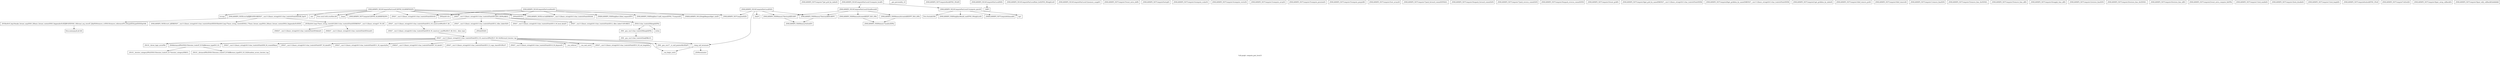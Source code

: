 digraph "Call graph: compute_pair_local.ll" {
	label="Call graph: compute_pair_local.ll";

	Node0x5584121ccf30 [shape=record,label="{_ZN9LAMMPS_NS7Compute17get_grid_by_indexEi}"];
	Node0x5584121f0f30 [shape=record,label="{_ZN9LAMMPS_NS16ComputePairLocalC2EPNS_6LAMMPSEiPPc}"];
	Node0x5584121f0f30 -> Node0x5584121f04f0;
	Node0x5584121f0f30 -> Node0x5584122042e0;
	Node0x5584121f0f30 -> Node0x5584121b0450;
	Node0x5584121f0f30 -> Node0x5584121ab9f0;
	Node0x5584121f0f30 -> Node0x55841217d590;
	Node0x5584121f0f30 -> Node0x5584121f25d0;
	Node0x5584121f0f30 -> Node0x55841217ea10;
	Node0x5584121f0f30 -> Node0x5584122178b0;
	Node0x5584121f0f30 -> Node0x55841217c990;
	Node0x5584121f0f30 -> Node0x558412217610;
	Node0x5584121f0f30 -> Node0x55841217c5b0;
	Node0x5584121f0f30 -> Node0x55841217eab0;
	Node0x5584121f04f0 [shape=record,label="{_ZN9LAMMPS_NS7ComputeC2EPNS_6LAMMPSEiPPc}"];
	Node0x5584121f25d0 [shape=record,label="{_ZN9LAMMPS_NS5Error3allERKNSt7__cxx1112basic_stringIcSt11char_traitsIcESaIcEEEiS8_}"];
	Node0x5584122042e0 [shape=record,label="{_ZNSaIcEC1Ev}"];
	Node0x5584121b0450 [shape=record,label="{_ZNSt7__cxx1112basic_stringIcSt11char_traitsIcESaIcEEC2IS3_EEPKcRKS3_}"];
	Node0x5584121b0450 -> Node0x5584121eae90;
	Node0x5584121b0450 -> Node0x5584121f0aa0;
	Node0x5584121b0450 -> Node0x5584121c8990;
	Node0x5584121b0450 -> Node0x5584121eaf20;
	Node0x5584121b0450 -> Node0x55841217e610;
	Node0x55841217d4e0 [shape=record,label="{__gxx_personality_v0}"];
	Node0x55841217ea10 [shape=record,label="{_ZNSt7__cxx1112basic_stringIcSt11char_traitsIcESaIcEED1Ev}"];
	Node0x55841217d590 [shape=record,label="{_ZNSaIcED1Ev}"];
	Node0x55841217c5b0 [shape=record,label="{llvm.umul.with.overflow.i64}"];
	Node0x55841217eab0 [shape=record,label="{_Znam}"];
	Node0x5584122178b0 [shape=record,label="{strcmp}"];
	Node0x558412217610 [shape=record,label="{atoi}"];
	Node0x55841217c990 [shape=record,label="{_ZN9LAMMPS_NS5Error3allIJRPcEEEvRKNSt7__cxx1112basic_stringIcSt11char_traitsIcESaIcEEEiSB_DpOT_}"];
	Node0x55841217c990 -> Node0x55841218fa30;
	Node0x55841217c990 -> Node0x558412191df0;
	Node0x55841217c990 -> Node0x5584121a0470;
	Node0x5584121ab9f0 [shape=record,label="{_ZN9LAMMPS_NS7ComputeD2Ev}"];
	Node0x5584121e71f0 [shape=record,label="{_ZN9LAMMPS_NS16ComputePairLocalD2Ev}"];
	Node0x5584121e71f0 -> Node0x55841218da40;
	Node0x5584121e71f0 -> Node0x5584121908d0;
	Node0x5584121e71f0 -> Node0x558412192ea0;
	Node0x5584121e71f0 -> Node0x558412194c30;
	Node0x5584121e71f0 -> Node0x5584121ab9f0;
	Node0x55841218da40 [shape=record,label="{_ZN9LAMMPS_NS6Memory7destroyIdEEvRPT_}"];
	Node0x55841218da40 -> Node0x558412196d80;
	Node0x558412194c30 [shape=record,label="{__clang_call_terminate}"];
	Node0x558412194c30 -> Node0x5584121984d0;
	Node0x558412194c30 -> Node0x55841219af90;
	Node0x5584121984d0 [shape=record,label="{__cxa_begin_catch}"];
	Node0x55841219af90 [shape=record,label="{_ZSt9terminatev}"];
	Node0x5584121908d0 [shape=record,label="{_ZN9LAMMPS_NS6Memory7destroyIdEEvRPPT_}"];
	Node0x5584121908d0 -> Node0x558412196d80;
	Node0x558412206060 [shape=record,label="{_ZN9LAMMPS_NS7Compute4lockEPNS_3FixEll}"];
	Node0x558412192ea0 [shape=record,label="{_ZdaPv}"];
	Node0x558412195ef0 [shape=record,label="{_ZN9LAMMPS_NS16ComputePairLocalD0Ev}"];
	Node0x558412195ef0 -> Node0x5584121a1600;
	Node0x5584121a1600 [shape=record,label="{_ZdlPv}"];
	Node0x5584121a4860 [shape=record,label="{_ZN9LAMMPS_NS16ComputePairLocal4initEv}"];
	Node0x5584121a4860 -> Node0x5584122042e0;
	Node0x5584121a4860 -> Node0x5584121b0450;
	Node0x5584121a4860 -> Node0x5584121a8290;
	Node0x5584121a4860 -> Node0x5584121a6f00;
	Node0x5584121a4860 -> Node0x5584121f25d0;
	Node0x5584121a4860 -> Node0x55841217ea10;
	Node0x5584121a4860 -> Node0x55841217d590;
	Node0x5584121a4860 -> Node0x5584121a5b20;
	Node0x5584121a5b20 [shape=record,label="{_ZNK9LAMMPS_NS8Neighbor12find_requestEPvi}"];
	Node0x5584121a6f00 [shape=record,label="{_ZNK9LAMMPS_NS12NeighRequest8get_sizeEv}"];
	Node0x5584121a8290 [shape=record,label="{_ZN9LAMMPS_NS8Neighbor11add_requestEPNS_7ComputeEi}"];
	Node0x5584121a8b20 [shape=record,label="{_ZN9LAMMPS_NS16ComputePairLocal9init_listEiPNS_9NeighListE}"];
	Node0x5584121aa220 [shape=record,label="{_ZN9LAMMPS_NS16ComputePairLocal13compute_localEv}"];
	Node0x5584121aa220 -> Node0x5584121aa990;
	Node0x5584121aa220 -> Node0x5584121acbc0;
	Node0x5584121aa990 [shape=record,label="{_ZN9LAMMPS_NS16ComputePairLocal13compute_pairsEi}"];
	Node0x5584121aa990 -> Node0x5584121ad9e0;
	Node0x5584121aa990 -> Node0x5584121b5ab0;
	Node0x5584121aa990 -> Node0x5584121b6500;
	Node0x5584121aa990 -> Node0x5584121b5b30;
	Node0x5584121acbc0 [shape=record,label="{_ZN9LAMMPS_NS16ComputePairLocal10reallocateEi}"];
	Node0x5584121acbc0 -> Node0x55841218da40;
	Node0x5584121acbc0 -> Node0x5584121b7680;
	Node0x5584121acbc0 -> Node0x5584121908d0;
	Node0x5584121acbc0 -> Node0x5584121b8df0;
	Node0x5584121ad9e0 [shape=record,label="{_ZN9LAMMPS_NS8Neighbor9build_oneEPNS_9NeighListEi}"];
	Node0x5584121b5ab0 [shape=record,label="{_ZNK9LAMMPS_NS7Compute6sbmaskEi}"];
	Node0x5584121b5b30 [shape=record,label="{llvm.fmuladd.f64}"];
	Node0x5584121b6500 [shape=record,label="{sqrt}"];
	Node0x5584121b7680 [shape=record,label="{_ZN9LAMMPS_NS6Memory6createIdEEPT_RS3_iPKc}"];
	Node0x5584121b7680 -> Node0x5584121ba230;
	Node0x5584121b8df0 [shape=record,label="{_ZN9LAMMPS_NS6Memory6createIdEEPPT_RS4_iiPKc}"];
	Node0x5584121b8df0 -> Node0x5584121ba230;
	Node0x5584121bb4d0 [shape=record,label="{_ZN9LAMMPS_NS16ComputePairLocal12memory_usageEv}"];
	Node0x5584121bbe60 [shape=record,label="{_ZN9LAMMPS_NS7Compute15reset_extra_dofEv}"];
	Node0x5584121bc4d0 [shape=record,label="{_ZN9LAMMPS_NS7Compute5setupEv}"];
	Node0x5584121bca40 [shape=record,label="{_ZN9LAMMPS_NS7Compute14compute_scalarEv}"];
	Node0x5584121bd930 [shape=record,label="{_ZN9LAMMPS_NS7Compute14compute_vectorEv}"];
	Node0x5584121c91a0 [shape=record,label="{_ZN9LAMMPS_NS7Compute13compute_arrayEv}"];
	Node0x5584121c09e0 [shape=record,label="{_ZN9LAMMPS_NS7Compute15compute_peratomEv}"];
	Node0x5584121c1800 [shape=record,label="{_ZN9LAMMPS_NS7Compute15compute_pergridEv}"];
	Node0x5584121c3710 [shape=record,label="{_ZN9LAMMPS_NS7Compute10set_arraysEi}"];
	Node0x5584121c4590 [shape=record,label="{_ZN9LAMMPS_NS7Compute17pack_forward_commEiPiPdiS1_}"];
	Node0x5584121c69d0 [shape=record,label="{_ZN9LAMMPS_NS7Compute19unpack_forward_commEiiPd}"];
	Node0x5584121c7290 [shape=record,label="{_ZN9LAMMPS_NS7Compute17pack_reverse_commEiiPd}"];
	Node0x5584121c9750 [shape=record,label="{_ZN9LAMMPS_NS7Compute19unpack_reverse_commEiPiPd}"];
	Node0x558412182cd0 [shape=record,label="{_ZN9LAMMPS_NS7Compute10reset_gridEv}"];
	Node0x5584121cbef0 [shape=record,label="{_ZN9LAMMPS_NS7Compute16get_grid_by_nameERKNSt7__cxx1112basic_stringIcSt11char_traitsIcESaIcEEERi}"];
	Node0x5584121d24d0 [shape=record,label="{_ZN9LAMMPS_NS7Compute20get_griddata_by_nameEiRKNSt7__cxx1112basic_stringIcSt11char_traitsIcESaIcEEERi}"];
	Node0x5584121d8960 [shape=record,label="{_ZN9LAMMPS_NS7Compute21get_griddata_by_indexEi}"];
	Node0x5584121f5c90 [shape=record,label="{_ZN9LAMMPS_NS7Compute14dof_remove_preEv}"];
	Node0x5584121ebd90 [shape=record,label="{_ZN9LAMMPS_NS7Compute10dof_removeEi}"];
	Node0x5584121ee0e0 [shape=record,label="{_ZN9LAMMPS_NS7Compute11remove_biasEiPd}"];
	Node0x5584121f2010 [shape=record,label="{_ZN9LAMMPS_NS7Compute15remove_bias_thrEiPdS1_}"];
	Node0x5584121f2900 [shape=record,label="{_ZN9LAMMPS_NS7Compute15remove_bias_allEv}"];
	Node0x5584121f3410 [shape=record,label="{_ZN9LAMMPS_NS7Compute16reapply_bias_allEv}"];
	Node0x5584121f4600 [shape=record,label="{_ZN9LAMMPS_NS7Compute12restore_biasEiPd}"];
	Node0x5584121f9cc0 [shape=record,label="{_ZN9LAMMPS_NS7Compute16restore_bias_thrEiPdS1_}"];
	Node0x5584121fae90 [shape=record,label="{_ZN9LAMMPS_NS7Compute16restore_bias_allEv}"];
	Node0x5584121fc0f0 [shape=record,label="{_ZN9LAMMPS_NS7Compute23reset_extra_compute_fixEPKc}"];
	Node0x5584121ffa80 [shape=record,label="{_ZN9LAMMPS_NS7Compute11lock_enableEv}"];
	Node0x558412201490 [shape=record,label="{_ZN9LAMMPS_NS7Compute12lock_disableEv}"];
	Node0x5584122044a0 [shape=record,label="{_ZN9LAMMPS_NS7Compute11lock_lengthEv}"];
	Node0x558412206cc0 [shape=record,label="{_ZN9LAMMPS_NS7Compute6unlockEPNS_3FixE}"];
	Node0x558412207990 [shape=record,label="{_ZN9LAMMPS_NS7Compute7refreshEv}"];
	Node0x558412207c50 [shape=record,label="{_ZN9LAMMPS_NS7Compute19pair_setup_callbackEii}"];
	Node0x5584121eae90 [shape=record,label="{_ZNSt7__cxx1112basic_stringIcSt11char_traitsIcESaIcEE13_M_local_dataEv}"];
	Node0x5584121f0aa0 [shape=record,label="{_ZNSt7__cxx1112basic_stringIcSt11char_traitsIcESaIcEE12_Alloc_hiderC1EPcRKS3_}"];
	Node0x558412209030 [shape=record,label="{_ZN9LAMMPS_NS7Compute19pair_tally_callbackEiiiidddddd}"];
	Node0x5584121eaf20 [shape=record,label="{_ZNSt7__cxx1112basic_stringIcSt11char_traitsIcESaIcEE12_M_constructIPKcEEvT_S8_}"];
	Node0x5584121eaf20 -> Node0x55841220ad80;
	Node0x5584121c8990 [shape=record,label="{_ZNSt11char_traitsIcE6lengthEPKc}"];
	Node0x5584121c8990 -> Node0x55841220c5b0;
	Node0x5584121c8990 -> Node0x55841220a590;
	Node0x55841217e610 [shape=record,label="{_ZNSt7__cxx1112basic_stringIcSt11char_traitsIcESaIcEE12_Alloc_hiderD2Ev}"];
	Node0x55841217e610 -> Node0x55841220ac70;
	Node0x55841220ad80 [shape=record,label="{_ZNSt7__cxx1112basic_stringIcSt11char_traitsIcESaIcEE16_M_construct_auxIPKcEEvT_S8_St12__false_type}"];
	Node0x55841220ad80 -> Node0x55841220e800;
	Node0x55841220e800 [shape=record,label="{_ZNSt7__cxx1112basic_stringIcSt11char_traitsIcESaIcEE12_M_constructIPKcEEvT_S8_St20forward_iterator_tag}"];
	Node0x55841220e800 -> Node0x558412210a10;
	Node0x55841220e800 -> Node0x558412211fd0;
	Node0x55841220e800 -> Node0x5584121b3ec0;
	Node0x55841220e800 -> Node0x5584121842e0;
	Node0x55841220e800 -> Node0x55841217a970;
	Node0x55841220e800 -> Node0x558412226170;
	Node0x55841220e800 -> Node0x5584122261f0;
	Node0x55841220e800 -> Node0x558412226270;
	Node0x55841220e800 -> Node0x5584121984d0;
	Node0x55841220e800 -> Node0x5584122262f0;
	Node0x55841220e800 -> Node0x558412226370;
	Node0x55841220e800 -> Node0x5584122263f0;
	Node0x55841220e800 -> Node0x558412226470;
	Node0x55841220e800 -> Node0x558412194c30;
	Node0x558412210a10 [shape=record,label="{_ZN9__gnu_cxx17__is_null_pointerIKcEEbPT_}"];
	Node0x558412211fd0 [shape=record,label="{_ZSt19__throw_logic_errorPKc}"];
	Node0x5584121b3ec0 [shape=record,label="{_ZSt8distanceIPKcENSt15iterator_traitsIT_E15difference_typeES3_S3_}"];
	Node0x5584121b3ec0 -> Node0x558412182eb0;
	Node0x5584121b3ec0 -> Node0x55841218fd10;
	Node0x55841217a970 [shape=record,label="{_ZNSt7__cxx1112basic_stringIcSt11char_traitsIcESaIcEE7_M_dataEPc}"];
	Node0x5584121842e0 [shape=record,label="{_ZNSt7__cxx1112basic_stringIcSt11char_traitsIcESaIcEE9_M_createERmm}"];
	Node0x558412226170 [shape=record,label="{_ZNSt7__cxx1112basic_stringIcSt11char_traitsIcESaIcEE11_M_capacityEm}"];
	Node0x558412226270 [shape=record,label="{_ZNSt7__cxx1112basic_stringIcSt11char_traitsIcESaIcEE13_S_copy_charsEPcPKcS7_}"];
	Node0x5584122261f0 [shape=record,label="{_ZNKSt7__cxx1112basic_stringIcSt11char_traitsIcESaIcEE7_M_dataEv}"];
	Node0x5584122262f0 [shape=record,label="{_ZNSt7__cxx1112basic_stringIcSt11char_traitsIcESaIcEE10_M_disposeEv}"];
	Node0x558412226370 [shape=record,label="{__cxa_rethrow}"];
	Node0x5584122263f0 [shape=record,label="{__cxa_end_catch}"];
	Node0x558412226470 [shape=record,label="{_ZNSt7__cxx1112basic_stringIcSt11char_traitsIcESaIcEE13_M_set_lengthEm}"];
	Node0x55841218fd10 [shape=record,label="{_ZSt10__distanceIPKcENSt15iterator_traitsIT_E15difference_typeES3_S3_St26random_access_iterator_tag}"];
	Node0x558412182eb0 [shape=record,label="{_ZSt19__iterator_categoryIPKcENSt15iterator_traitsIT_E17iterator_categoryERKS3_}"];
	Node0x55841220c5b0 [shape=record,label="{_ZN9__gnu_cxx11char_traitsIcE6lengthEPKc}"];
	Node0x55841220c5b0 -> Node0x558412203f90;
	Node0x55841220a590 [shape=record,label="{strlen}"];
	Node0x558412203f90 [shape=record,label="{_ZN9__gnu_cxx11char_traitsIcE2eqERKcS3_}"];
	Node0x55841220ac70 [shape=record,label="{_ZNSaIcED2Ev}"];
	Node0x5584121a0470 [shape=record,label="{_ZN9LAMMPS_NS5Error4_allERKNSt7__cxx1112basic_stringIcSt11char_traitsIcESaIcEEEiN3fmt6v9_lmp17basic_string_viewIcEENSA_17basic_format_argsINSA_20basic_format_contextINSA_8appenderEcEEEE}"];
	Node0x55841218fa30 [shape=record,label="{_ZN3fmt6v9_lmp17basic_string_viewIcEC2ISt11char_traitsIcESaIcEEERKNSt7__cxx1112basic_stringIcT_T0_EE}"];
	Node0x55841218fa30 -> Node0x558412201d60;
	Node0x55841218fa30 -> Node0x5584121f97e0;
	Node0x558412191df0 [shape=record,label="{_ZN3fmt6v9_lmp16make_format_argsINS0_20basic_format_contextINS0_8appenderEcEEJRPcEEENS0_16format_arg_storeIT_JDpNSt9remove_cvINSt16remove_referenceIT0_E4typeEE4typeEEEEDpOSB_}"];
	Node0x558412191df0 -> Node0x55841218f4f0;
	Node0x558412201d60 [shape=record,label="{_ZNKSt7__cxx1112basic_stringIcSt11char_traitsIcESaIcEE4dataEv}"];
	Node0x5584121f97e0 [shape=record,label="{_ZNKSt7__cxx1112basic_stringIcSt11char_traitsIcESaIcEE4sizeEv}"];
	Node0x55841218f4f0 [shape=record,label="{llvm.memcpy.p0.p0.i64}"];
	Node0x558412196d80 [shape=record,label="{_ZN9LAMMPS_NS6Memory5sfreeEPv}"];
	Node0x5584121ba230 [shape=record,label="{_ZN9LAMMPS_NS6Memory7smallocElPKc}"];
}
